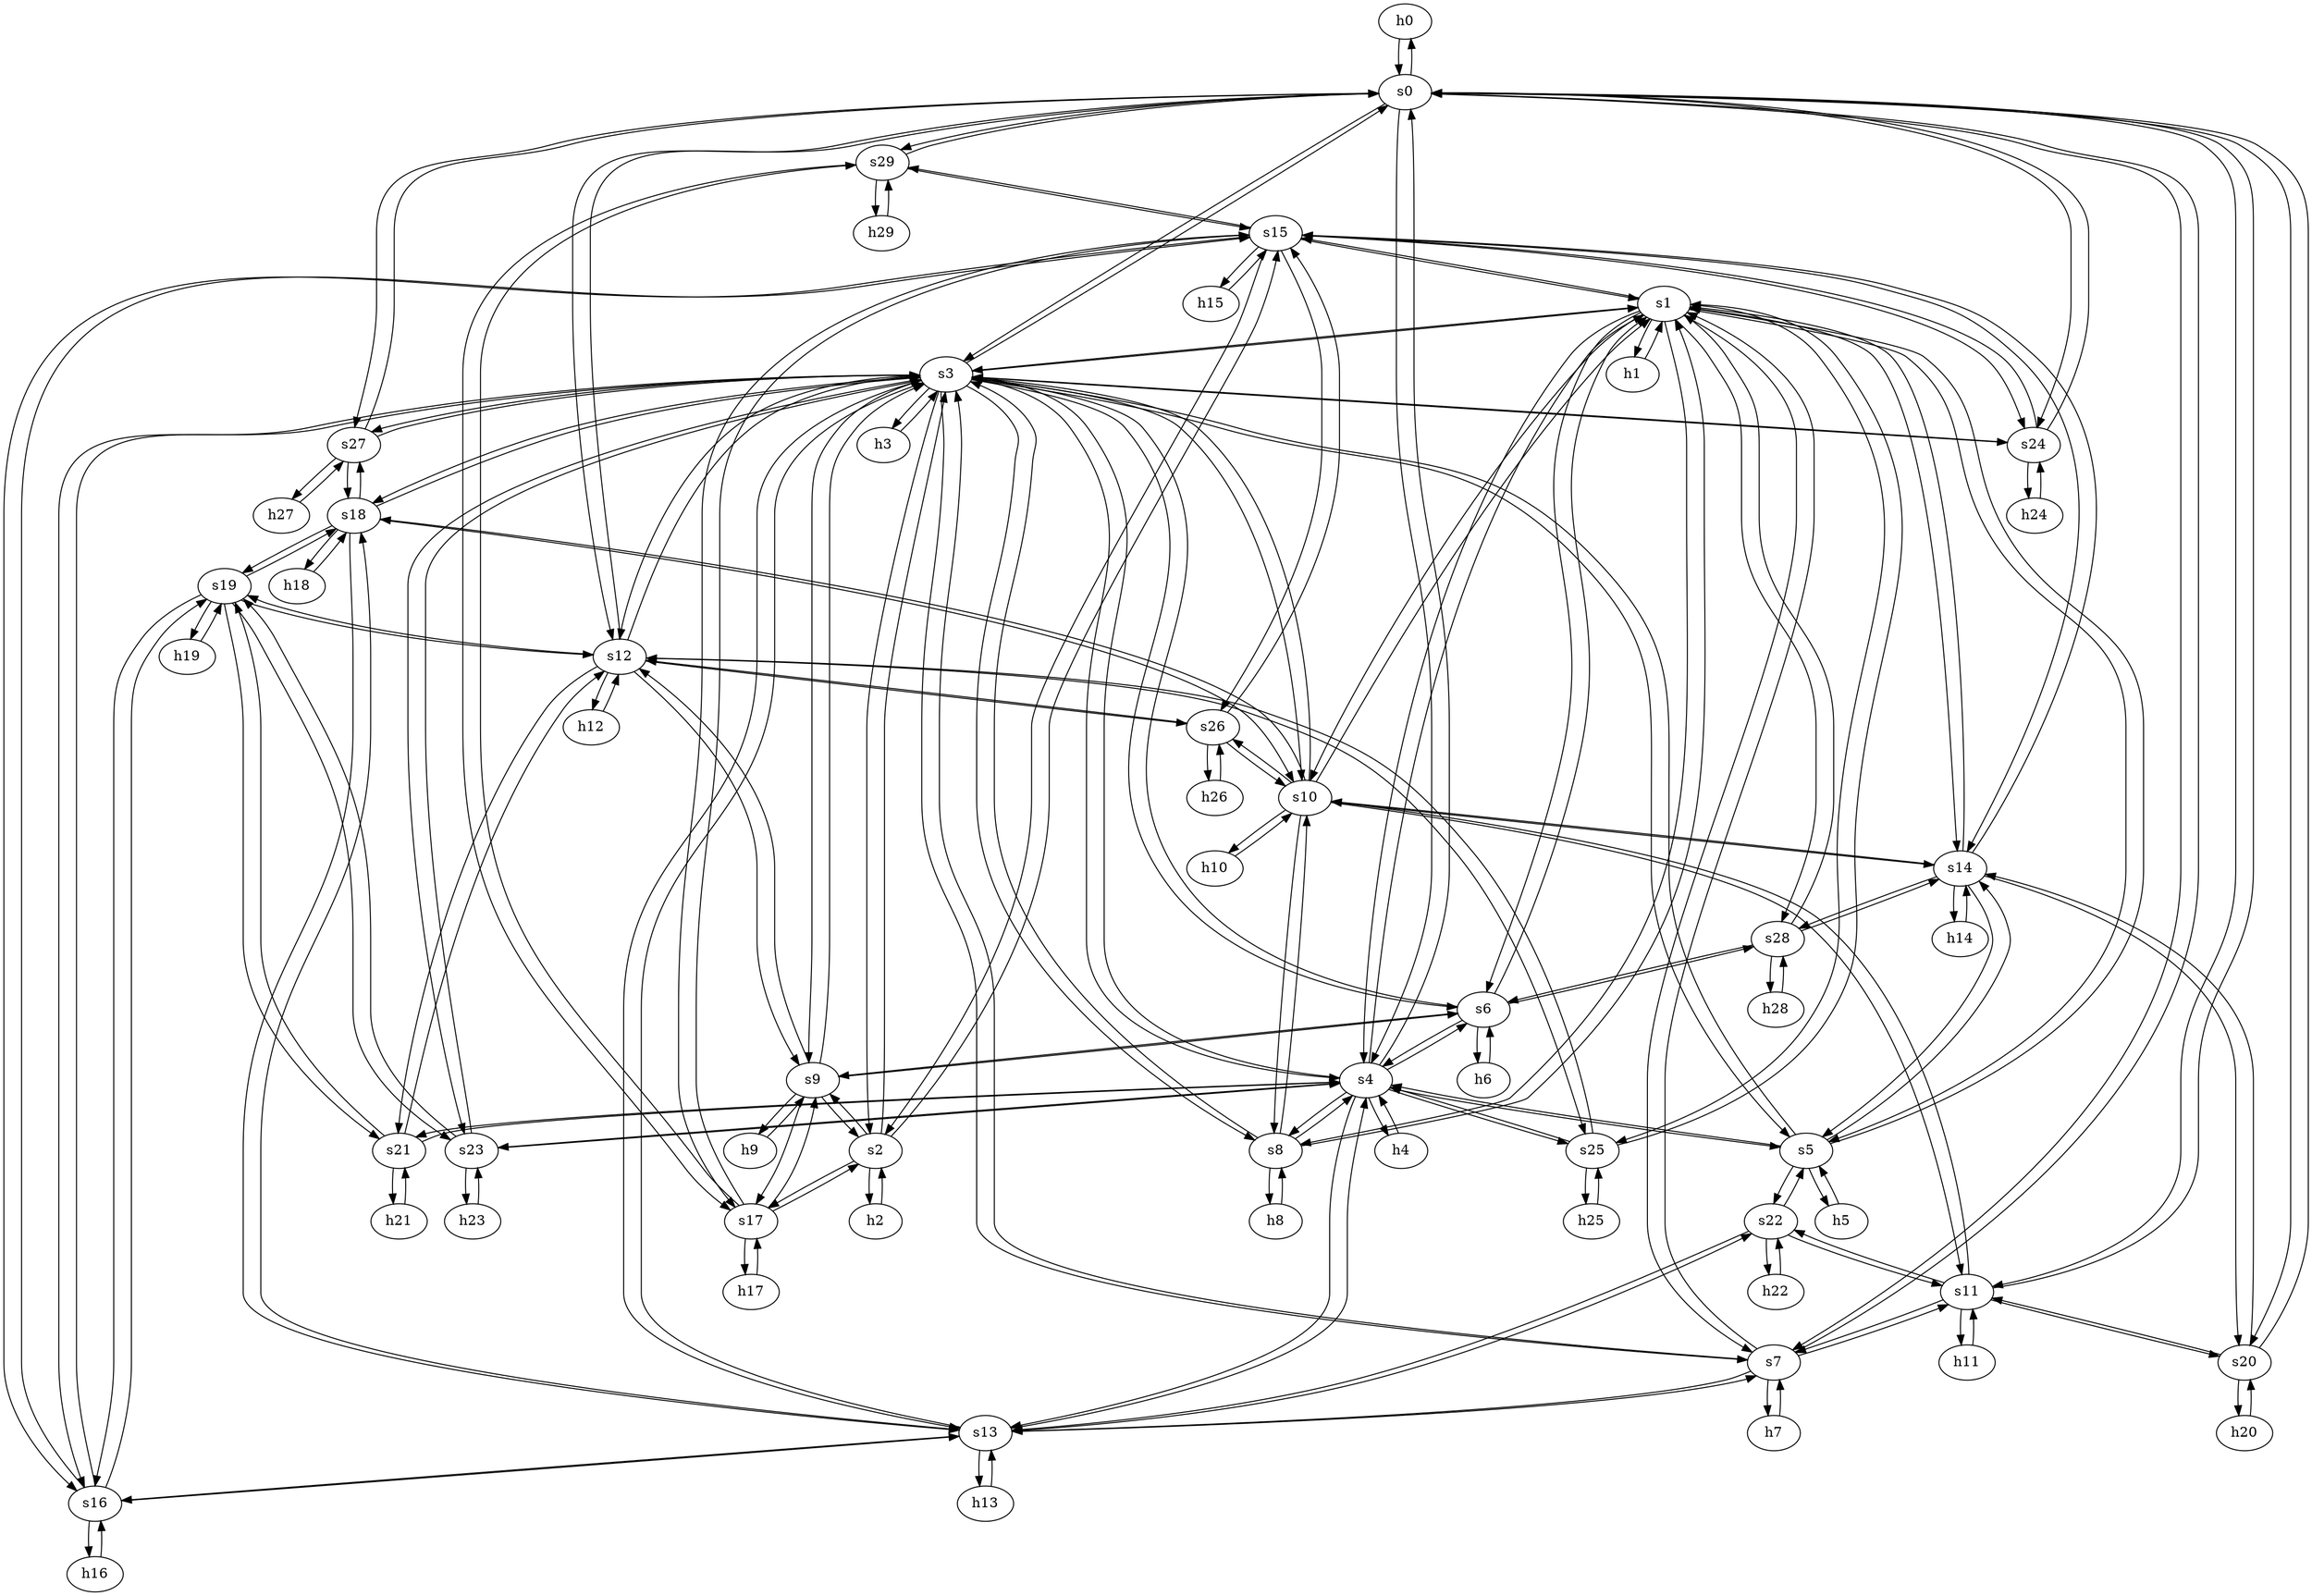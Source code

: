 strict digraph PA30per3{
	h0 [ip="0.0.0.30",
		mac="00:00:00:00:0:30",
		type=host];
	s0 [id=0, 
		type=switch];
	h1 [ip="0.0.0.31",
		mac="00:00:00:00:0:31",
		type=host];
	s1 [id=1, 
		type=switch];
	h2 [ip="0.0.0.32",
		mac="00:00:00:00:0:32",
		type=host];
	s2 [id=2, 
		type=switch];
	h3 [ip="0.0.0.33",
		mac="00:00:00:00:0:33",
		type=host];
	s3 [id=3, 
		type=switch];
	h4 [ip="0.0.0.34",
		mac="00:00:00:00:0:34",
		type=host];
	s4 [id=4, 
		type=switch];
	h5 [ip="0.0.0.35",
		mac="00:00:00:00:0:35",
		type=host];
	s5 [id=5, 
		type=switch];
	h6 [ip="0.0.0.36",
		mac="00:00:00:00:0:36",
		type=host];
	s6 [id=6, 
		type=switch];
	h7 [ip="0.0.0.37",
		mac="00:00:00:00:0:37",
		type=host];
	s7 [id=7, 
		type=switch];
	h8 [ip="0.0.0.38",
		mac="00:00:00:00:0:38",
		type=host];
	s8 [id=8, 
		type=switch];
	h9 [ip="0.0.0.39",
		mac="00:00:00:00:0:39",
		type=host];
	s9 [id=9, 
		type=switch];
	h10 [ip="0.0.0.40",
		mac="00:00:00:00:0:40",
		type=host];
	s10 [id=10, 
		type=switch];
	h11 [ip="0.0.0.41",
		mac="00:00:00:00:0:41",
		type=host];
	s11 [id=11, 
		type=switch];
	h12 [ip="0.0.0.42",
		mac="00:00:00:00:0:42",
		type=host];
	s12 [id=12, 
		type=switch];
	h13 [ip="0.0.0.43",
		mac="00:00:00:00:0:43",
		type=host];
	s13 [id=13, 
		type=switch];
	h14 [ip="0.0.0.44",
		mac="00:00:00:00:0:44",
		type=host];
	s14 [id=14, 
		type=switch];
	h15 [ip="0.0.0.45",
		mac="00:00:00:00:0:45",
		type=host];
	s15 [id=15, 
		type=switch];
	h16 [ip="0.0.0.46",
		mac="00:00:00:00:0:46",
		type=host];
	s16 [id=16, 
		type=switch];
	h17 [ip="0.0.0.47",
		mac="00:00:00:00:0:47",
		type=host];
	s17 [id=17, 
		type=switch];
	h18 [ip="0.0.0.48",
		mac="00:00:00:00:0:48",
		type=host];
	s18 [id=18, 
		type=switch];
	h19 [ip="0.0.0.49",
		mac="00:00:00:00:0:49",
		type=host];
	s19 [id=19, 
		type=switch];
	h20 [ip="0.0.0.50",
		mac="00:00:00:00:0:50",
		type=host];
	s20 [id=20, 
		type=switch];
	h21 [ip="0.0.0.51",
		mac="00:00:00:00:0:51",
		type=host];
	s21 [id=21, 
		type=switch];
	h22 [ip="0.0.0.52",
		mac="00:00:00:00:0:52",
		type=host];
	s22 [id=22, 
		type=switch];
	h23 [ip="0.0.0.53",
		mac="00:00:00:00:0:53",
		type=host];
	s23 [id=23, 
		type=switch];
	h24 [ip="0.0.0.54",
		mac="00:00:00:00:0:54",
		type=host];
	s24 [id=24, 
		type=switch];
	h25 [ip="0.0.0.55",
		mac="00:00:00:00:0:55",
		type=host];
	s25 [id=25, 
		type=switch];
	h26 [ip="0.0.0.56",
		mac="00:00:00:00:0:56",
		type=host];
	s26 [id=26, 
		type=switch];
	h27 [ip="0.0.0.57",
		mac="00:00:00:00:0:57",
		type=host];
	s27 [id=27, 
		type=switch];
	h28 [ip="0.0.0.58",
		mac="00:00:00:00:0:58",
		type=host];
	s28 [id=28, 
		type=switch];
	h29 [ip="0.0.0.59",
		mac="00:00:00:00:0:59",
		type=host];
	s29 [id=29, 
		type=switch];
	h0 -> s0  [capacity="100Gbps", 
				cost=1, 
				dst_port=1,
				src_port=1];
	s0 -> h0  [capacity="100Gbps", 
				cost=1, 
				dst_port=1,
				src_port=1];
	h1 -> s1  [capacity="100Gbps", 
				cost=1, 
				dst_port=1,
				src_port=1];
	s1 -> h1  [capacity="100Gbps", 
				cost=1, 
				dst_port=1,
				src_port=1];
	h2 -> s2  [capacity="100Gbps", 
				cost=1, 
				dst_port=1,
				src_port=1];
	s2 -> h2  [capacity="100Gbps", 
				cost=1, 
				dst_port=1,
				src_port=1];
	h3 -> s3  [capacity="100Gbps", 
				cost=1, 
				dst_port=1,
				src_port=1];
	s3 -> h3  [capacity="100Gbps", 
				cost=1, 
				dst_port=1,
				src_port=1];
	h4 -> s4  [capacity="100Gbps", 
				cost=1, 
				dst_port=1,
				src_port=1];
	s4 -> h4  [capacity="100Gbps", 
				cost=1, 
				dst_port=1,
				src_port=1];
	h5 -> s5  [capacity="100Gbps", 
				cost=1, 
				dst_port=1,
				src_port=1];
	s5 -> h5  [capacity="100Gbps", 
				cost=1, 
				dst_port=1,
				src_port=1];
	h6 -> s6  [capacity="100Gbps", 
				cost=1, 
				dst_port=1,
				src_port=1];
	s6 -> h6  [capacity="100Gbps", 
				cost=1, 
				dst_port=1,
				src_port=1];
	h7 -> s7  [capacity="100Gbps", 
				cost=1, 
				dst_port=1,
				src_port=1];
	s7 -> h7  [capacity="100Gbps", 
				cost=1, 
				dst_port=1,
				src_port=1];
	h8 -> s8  [capacity="100Gbps", 
				cost=1, 
				dst_port=1,
				src_port=1];
	s8 -> h8  [capacity="100Gbps", 
				cost=1, 
				dst_port=1,
				src_port=1];
	h9 -> s9  [capacity="100Gbps", 
				cost=1, 
				dst_port=1,
				src_port=1];
	s9 -> h9  [capacity="100Gbps", 
				cost=1, 
				dst_port=1,
				src_port=1];
	h10 -> s10  [capacity="100Gbps", 
				cost=1, 
				dst_port=1,
				src_port=1];
	s10 -> h10  [capacity="100Gbps", 
				cost=1, 
				dst_port=1,
				src_port=1];
	h11 -> s11  [capacity="100Gbps", 
				cost=1, 
				dst_port=1,
				src_port=1];
	s11 -> h11  [capacity="100Gbps", 
				cost=1, 
				dst_port=1,
				src_port=1];
	h12 -> s12  [capacity="100Gbps", 
				cost=1, 
				dst_port=1,
				src_port=1];
	s12 -> h12  [capacity="100Gbps", 
				cost=1, 
				dst_port=1,
				src_port=1];
	h13 -> s13  [capacity="100Gbps", 
				cost=1, 
				dst_port=1,
				src_port=1];
	s13 -> h13  [capacity="100Gbps", 
				cost=1, 
				dst_port=1,
				src_port=1];
	h14 -> s14  [capacity="100Gbps", 
				cost=1, 
				dst_port=1,
				src_port=1];
	s14 -> h14  [capacity="100Gbps", 
				cost=1, 
				dst_port=1,
				src_port=1];
	h15 -> s15  [capacity="100Gbps", 
				cost=1, 
				dst_port=1,
				src_port=1];
	s15 -> h15  [capacity="100Gbps", 
				cost=1, 
				dst_port=1,
				src_port=1];
	h16 -> s16  [capacity="100Gbps", 
				cost=1, 
				dst_port=1,
				src_port=1];
	s16 -> h16  [capacity="100Gbps", 
				cost=1, 
				dst_port=1,
				src_port=1];
	h17 -> s17  [capacity="100Gbps", 
				cost=1, 
				dst_port=1,
				src_port=1];
	s17 -> h17  [capacity="100Gbps", 
				cost=1, 
				dst_port=1,
				src_port=1];
	h18 -> s18  [capacity="100Gbps", 
				cost=1, 
				dst_port=1,
				src_port=1];
	s18 -> h18  [capacity="100Gbps", 
				cost=1, 
				dst_port=1,
				src_port=1];
	h19 -> s19  [capacity="100Gbps", 
				cost=1, 
				dst_port=1,
				src_port=1];
	s19 -> h19  [capacity="100Gbps", 
				cost=1, 
				dst_port=1,
				src_port=1];
	h20 -> s20  [capacity="100Gbps", 
				cost=1, 
				dst_port=1,
				src_port=1];
	s20 -> h20  [capacity="100Gbps", 
				cost=1, 
				dst_port=1,
				src_port=1];
	h21 -> s21  [capacity="100Gbps", 
				cost=1, 
				dst_port=1,
				src_port=1];
	s21 -> h21  [capacity="100Gbps", 
				cost=1, 
				dst_port=1,
				src_port=1];
	h22 -> s22  [capacity="100Gbps", 
				cost=1, 
				dst_port=1,
				src_port=1];
	s22 -> h22  [capacity="100Gbps", 
				cost=1, 
				dst_port=1,
				src_port=1];
	h23 -> s23  [capacity="100Gbps", 
				cost=1, 
				dst_port=1,
				src_port=1];
	s23 -> h23  [capacity="100Gbps", 
				cost=1, 
				dst_port=1,
				src_port=1];
	h24 -> s24  [capacity="100Gbps", 
				cost=1, 
				dst_port=1,
				src_port=1];
	s24 -> h24  [capacity="100Gbps", 
				cost=1, 
				dst_port=1,
				src_port=1];
	h25 -> s25  [capacity="100Gbps", 
				cost=1, 
				dst_port=1,
				src_port=1];
	s25 -> h25  [capacity="100Gbps", 
				cost=1, 
				dst_port=1,
				src_port=1];
	h26 -> s26  [capacity="100Gbps", 
				cost=1, 
				dst_port=1,
				src_port=1];
	s26 -> h26  [capacity="100Gbps", 
				cost=1, 
				dst_port=1,
				src_port=1];
	h27 -> s27  [capacity="100Gbps", 
				cost=1, 
				dst_port=1,
				src_port=1];
	s27 -> h27  [capacity="100Gbps", 
				cost=1, 
				dst_port=1,
				src_port=1];
	h28 -> s28  [capacity="100Gbps", 
				cost=1, 
				dst_port=1,
				src_port=1];
	s28 -> h28  [capacity="100Gbps", 
				cost=1, 
				dst_port=1,
				src_port=1];
	h29 -> s29  [capacity="100Gbps", 
				cost=1, 
				dst_port=1,
				src_port=1];
	s29 -> h29  [capacity="100Gbps", 
				cost=1, 
				dst_port=1,
				src_port=1];
	s0 -> s3  [capacity="1Gbps", 
				cost=1, 
				dst_port=1,
				src_port=1];
	s0 -> s4  [capacity="1Gbps", 
				cost=1, 
				dst_port=1,
				src_port=1];
	s0 -> s7  [capacity="1Gbps", 
				cost=1, 
				dst_port=1,
				src_port=1];
	s0 -> s11  [capacity="1Gbps", 
				cost=1, 
				dst_port=1,
				src_port=1];
	s0 -> s12  [capacity="1Gbps", 
				cost=1, 
				dst_port=1,
				src_port=1];
	s0 -> s20  [capacity="1Gbps", 
				cost=1, 
				dst_port=1,
				src_port=1];
	s0 -> s24  [capacity="1Gbps", 
				cost=1, 
				dst_port=1,
				src_port=1];
	s0 -> s27  [capacity="1Gbps", 
				cost=1, 
				dst_port=1,
				src_port=1];
	s0 -> s29  [capacity="1Gbps", 
				cost=1, 
				dst_port=1,
				src_port=1];
	s1 -> s3  [capacity="1Gbps", 
				cost=1, 
				dst_port=1,
				src_port=1];
	s1 -> s4  [capacity="1Gbps", 
				cost=1, 
				dst_port=1,
				src_port=1];
	s1 -> s5  [capacity="1Gbps", 
				cost=1, 
				dst_port=1,
				src_port=1];
	s1 -> s6  [capacity="1Gbps", 
				cost=1, 
				dst_port=1,
				src_port=1];
	s1 -> s7  [capacity="1Gbps", 
				cost=1, 
				dst_port=1,
				src_port=1];
	s1 -> s8  [capacity="1Gbps", 
				cost=1, 
				dst_port=1,
				src_port=1];
	s1 -> s10  [capacity="1Gbps", 
				cost=1, 
				dst_port=1,
				src_port=1];
	s1 -> s14  [capacity="1Gbps", 
				cost=1, 
				dst_port=1,
				src_port=1];
	s1 -> s15  [capacity="1Gbps", 
				cost=1, 
				dst_port=1,
				src_port=1];
	s1 -> s25  [capacity="1Gbps", 
				cost=1, 
				dst_port=1,
				src_port=1];
	s1 -> s28  [capacity="1Gbps", 
				cost=1, 
				dst_port=1,
				src_port=1];
	s2 -> s3  [capacity="1Gbps", 
				cost=1, 
				dst_port=1,
				src_port=1];
	s2 -> s9  [capacity="1Gbps", 
				cost=1, 
				dst_port=1,
				src_port=1];
	s2 -> s15  [capacity="1Gbps", 
				cost=1, 
				dst_port=1,
				src_port=1];
	s2 -> s17  [capacity="1Gbps", 
				cost=1, 
				dst_port=1,
				src_port=1];
	s3 -> s0  [capacity="1Gbps", 
				cost=1, 
				dst_port=1,
				src_port=1];
	s3 -> s1  [capacity="1Gbps", 
				cost=1, 
				dst_port=1,
				src_port=1];
	s3 -> s2  [capacity="1Gbps", 
				cost=1, 
				dst_port=1,
				src_port=1];
	s3 -> s4  [capacity="1Gbps", 
				cost=1, 
				dst_port=1,
				src_port=1];
	s3 -> s5  [capacity="1Gbps", 
				cost=1, 
				dst_port=1,
				src_port=1];
	s3 -> s6  [capacity="1Gbps", 
				cost=1, 
				dst_port=1,
				src_port=1];
	s3 -> s7  [capacity="1Gbps", 
				cost=1, 
				dst_port=1,
				src_port=1];
	s3 -> s8  [capacity="1Gbps", 
				cost=1, 
				dst_port=1,
				src_port=1];
	s3 -> s9  [capacity="1Gbps", 
				cost=1, 
				dst_port=1,
				src_port=1];
	s3 -> s10  [capacity="1Gbps", 
				cost=1, 
				dst_port=1,
				src_port=1];
	s3 -> s12  [capacity="1Gbps", 
				cost=1, 
				dst_port=1,
				src_port=1];
	s3 -> s13  [capacity="1Gbps", 
				cost=1, 
				dst_port=1,
				src_port=1];
	s3 -> s16  [capacity="1Gbps", 
				cost=1, 
				dst_port=1,
				src_port=1];
	s3 -> s18  [capacity="1Gbps", 
				cost=1, 
				dst_port=1,
				src_port=1];
	s3 -> s23  [capacity="1Gbps", 
				cost=1, 
				dst_port=1,
				src_port=1];
	s3 -> s24  [capacity="1Gbps", 
				cost=1, 
				dst_port=1,
				src_port=1];
	s3 -> s27  [capacity="1Gbps", 
				cost=1, 
				dst_port=1,
				src_port=1];
	s4 -> s0  [capacity="1Gbps", 
				cost=1, 
				dst_port=1,
				src_port=1];
	s4 -> s1  [capacity="1Gbps", 
				cost=1, 
				dst_port=1,
				src_port=1];
	s4 -> s3  [capacity="1Gbps", 
				cost=1, 
				dst_port=1,
				src_port=1];
	s4 -> s5  [capacity="1Gbps", 
				cost=1, 
				dst_port=1,
				src_port=1];
	s4 -> s6  [capacity="1Gbps", 
				cost=1, 
				dst_port=1,
				src_port=1];
	s4 -> s8  [capacity="1Gbps", 
				cost=1, 
				dst_port=1,
				src_port=1];
	s4 -> s13  [capacity="1Gbps", 
				cost=1, 
				dst_port=1,
				src_port=1];
	s4 -> s21  [capacity="1Gbps", 
				cost=1, 
				dst_port=1,
				src_port=1];
	s4 -> s23  [capacity="1Gbps", 
				cost=1, 
				dst_port=1,
				src_port=1];
	s4 -> s25  [capacity="1Gbps", 
				cost=1, 
				dst_port=1,
				src_port=1];
	s5 -> s1  [capacity="1Gbps", 
				cost=1, 
				dst_port=1,
				src_port=1];
	s5 -> s3  [capacity="1Gbps", 
				cost=1, 
				dst_port=1,
				src_port=1];
	s5 -> s4  [capacity="1Gbps", 
				cost=1, 
				dst_port=1,
				src_port=1];
	s5 -> s14  [capacity="1Gbps", 
				cost=1, 
				dst_port=1,
				src_port=1];
	s5 -> s22  [capacity="1Gbps", 
				cost=1, 
				dst_port=1,
				src_port=1];
	s6 -> s1  [capacity="1Gbps", 
				cost=1, 
				dst_port=1,
				src_port=1];
	s6 -> s3  [capacity="1Gbps", 
				cost=1, 
				dst_port=1,
				src_port=1];
	s6 -> s4  [capacity="1Gbps", 
				cost=1, 
				dst_port=1,
				src_port=1];
	s6 -> s9  [capacity="1Gbps", 
				cost=1, 
				dst_port=1,
				src_port=1];
	s6 -> s28  [capacity="1Gbps", 
				cost=1, 
				dst_port=1,
				src_port=1];
	s7 -> s0  [capacity="1Gbps", 
				cost=1, 
				dst_port=1,
				src_port=1];
	s7 -> s1  [capacity="1Gbps", 
				cost=1, 
				dst_port=1,
				src_port=1];
	s7 -> s3  [capacity="1Gbps", 
				cost=1, 
				dst_port=1,
				src_port=1];
	s7 -> s11  [capacity="1Gbps", 
				cost=1, 
				dst_port=1,
				src_port=1];
	s7 -> s13  [capacity="1Gbps", 
				cost=1, 
				dst_port=1,
				src_port=1];
	s8 -> s1  [capacity="1Gbps", 
				cost=1, 
				dst_port=1,
				src_port=1];
	s8 -> s3  [capacity="1Gbps", 
				cost=1, 
				dst_port=1,
				src_port=1];
	s8 -> s4  [capacity="1Gbps", 
				cost=1, 
				dst_port=1,
				src_port=1];
	s8 -> s10  [capacity="1Gbps", 
				cost=1, 
				dst_port=1,
				src_port=1];
	s9 -> s2  [capacity="1Gbps", 
				cost=1, 
				dst_port=1,
				src_port=1];
	s9 -> s3  [capacity="1Gbps", 
				cost=1, 
				dst_port=1,
				src_port=1];
	s9 -> s6  [capacity="1Gbps", 
				cost=1, 
				dst_port=1,
				src_port=1];
	s9 -> s12  [capacity="1Gbps", 
				cost=1, 
				dst_port=1,
				src_port=1];
	s9 -> s17  [capacity="1Gbps", 
				cost=1, 
				dst_port=1,
				src_port=1];
	s10 -> s1  [capacity="1Gbps", 
				cost=1, 
				dst_port=1,
				src_port=1];
	s10 -> s3  [capacity="1Gbps", 
				cost=1, 
				dst_port=1,
				src_port=1];
	s10 -> s8  [capacity="1Gbps", 
				cost=1, 
				dst_port=1,
				src_port=1];
	s10 -> s11  [capacity="1Gbps", 
				cost=1, 
				dst_port=1,
				src_port=1];
	s10 -> s14  [capacity="1Gbps", 
				cost=1, 
				dst_port=1,
				src_port=1];
	s10 -> s18  [capacity="1Gbps", 
				cost=1, 
				dst_port=1,
				src_port=1];
	s10 -> s26  [capacity="1Gbps", 
				cost=1, 
				dst_port=1,
				src_port=1];
	s11 -> s0  [capacity="1Gbps", 
				cost=1, 
				dst_port=1,
				src_port=1];
	s11 -> s7  [capacity="1Gbps", 
				cost=1, 
				dst_port=1,
				src_port=1];
	s11 -> s10  [capacity="1Gbps", 
				cost=1, 
				dst_port=1,
				src_port=1];
	s11 -> s20  [capacity="1Gbps", 
				cost=1, 
				dst_port=1,
				src_port=1];
	s11 -> s22  [capacity="1Gbps", 
				cost=1, 
				dst_port=1,
				src_port=1];
	s12 -> s0  [capacity="1Gbps", 
				cost=1, 
				dst_port=1,
				src_port=1];
	s12 -> s3  [capacity="1Gbps", 
				cost=1, 
				dst_port=1,
				src_port=1];
	s12 -> s9  [capacity="1Gbps", 
				cost=1, 
				dst_port=1,
				src_port=1];
	s12 -> s19  [capacity="1Gbps", 
				cost=1, 
				dst_port=1,
				src_port=1];
	s12 -> s21  [capacity="1Gbps", 
				cost=1, 
				dst_port=1,
				src_port=1];
	s12 -> s25  [capacity="1Gbps", 
				cost=1, 
				dst_port=1,
				src_port=1];
	s12 -> s26  [capacity="1Gbps", 
				cost=1, 
				dst_port=1,
				src_port=1];
	s13 -> s3  [capacity="1Gbps", 
				cost=1, 
				dst_port=1,
				src_port=1];
	s13 -> s4  [capacity="1Gbps", 
				cost=1, 
				dst_port=1,
				src_port=1];
	s13 -> s7  [capacity="1Gbps", 
				cost=1, 
				dst_port=1,
				src_port=1];
	s13 -> s16  [capacity="1Gbps", 
				cost=1, 
				dst_port=1,
				src_port=1];
	s13 -> s18  [capacity="1Gbps", 
				cost=1, 
				dst_port=1,
				src_port=1];
	s13 -> s22  [capacity="1Gbps", 
				cost=1, 
				dst_port=1,
				src_port=1];
	s14 -> s1  [capacity="1Gbps", 
				cost=1, 
				dst_port=1,
				src_port=1];
	s14 -> s5  [capacity="1Gbps", 
				cost=1, 
				dst_port=1,
				src_port=1];
	s14 -> s10  [capacity="1Gbps", 
				cost=1, 
				dst_port=1,
				src_port=1];
	s14 -> s15  [capacity="1Gbps", 
				cost=1, 
				dst_port=1,
				src_port=1];
	s14 -> s20  [capacity="1Gbps", 
				cost=1, 
				dst_port=1,
				src_port=1];
	s14 -> s28  [capacity="1Gbps", 
				cost=1, 
				dst_port=1,
				src_port=1];
	s15 -> s1  [capacity="1Gbps", 
				cost=1, 
				dst_port=1,
				src_port=1];
	s15 -> s2  [capacity="1Gbps", 
				cost=1, 
				dst_port=1,
				src_port=1];
	s15 -> s14  [capacity="1Gbps", 
				cost=1, 
				dst_port=1,
				src_port=1];
	s15 -> s16  [capacity="1Gbps", 
				cost=1, 
				dst_port=1,
				src_port=1];
	s15 -> s17  [capacity="1Gbps", 
				cost=1, 
				dst_port=1,
				src_port=1];
	s15 -> s24  [capacity="1Gbps", 
				cost=1, 
				dst_port=1,
				src_port=1];
	s15 -> s26  [capacity="1Gbps", 
				cost=1, 
				dst_port=1,
				src_port=1];
	s15 -> s29  [capacity="1Gbps", 
				cost=1, 
				dst_port=1,
				src_port=1];
	s16 -> s3  [capacity="1Gbps", 
				cost=1, 
				dst_port=1,
				src_port=1];
	s16 -> s13  [capacity="1Gbps", 
				cost=1, 
				dst_port=1,
				src_port=1];
	s16 -> s15  [capacity="1Gbps", 
				cost=1, 
				dst_port=1,
				src_port=1];
	s16 -> s19  [capacity="1Gbps", 
				cost=1, 
				dst_port=1,
				src_port=1];
	s17 -> s2  [capacity="1Gbps", 
				cost=1, 
				dst_port=1,
				src_port=1];
	s17 -> s9  [capacity="1Gbps", 
				cost=1, 
				dst_port=1,
				src_port=1];
	s17 -> s15  [capacity="1Gbps", 
				cost=1, 
				dst_port=1,
				src_port=1];
	s17 -> s29  [capacity="1Gbps", 
				cost=1, 
				dst_port=1,
				src_port=1];
	s18 -> s3  [capacity="1Gbps", 
				cost=1, 
				dst_port=1,
				src_port=1];
	s18 -> s10  [capacity="1Gbps", 
				cost=1, 
				dst_port=1,
				src_port=1];
	s18 -> s13  [capacity="1Gbps", 
				cost=1, 
				dst_port=1,
				src_port=1];
	s18 -> s19  [capacity="1Gbps", 
				cost=1, 
				dst_port=1,
				src_port=1];
	s18 -> s27  [capacity="1Gbps", 
				cost=1, 
				dst_port=1,
				src_port=1];
	s19 -> s12  [capacity="1Gbps", 
				cost=1, 
				dst_port=1,
				src_port=1];
	s19 -> s16  [capacity="1Gbps", 
				cost=1, 
				dst_port=1,
				src_port=1];
	s19 -> s18  [capacity="1Gbps", 
				cost=1, 
				dst_port=1,
				src_port=1];
	s19 -> s21  [capacity="1Gbps", 
				cost=1, 
				dst_port=1,
				src_port=1];
	s19 -> s23  [capacity="1Gbps", 
				cost=1, 
				dst_port=1,
				src_port=1];
	s20 -> s0  [capacity="1Gbps", 
				cost=1, 
				dst_port=1,
				src_port=1];
	s20 -> s11  [capacity="1Gbps", 
				cost=1, 
				dst_port=1,
				src_port=1];
	s20 -> s14  [capacity="1Gbps", 
				cost=1, 
				dst_port=1,
				src_port=1];
	s21 -> s4  [capacity="1Gbps", 
				cost=1, 
				dst_port=1,
				src_port=1];
	s21 -> s12  [capacity="1Gbps", 
				cost=1, 
				dst_port=1,
				src_port=1];
	s21 -> s19  [capacity="1Gbps", 
				cost=1, 
				dst_port=1,
				src_port=1];
	s22 -> s5  [capacity="1Gbps", 
				cost=1, 
				dst_port=1,
				src_port=1];
	s22 -> s11  [capacity="1Gbps", 
				cost=1, 
				dst_port=1,
				src_port=1];
	s22 -> s13  [capacity="1Gbps", 
				cost=1, 
				dst_port=1,
				src_port=1];
	s23 -> s3  [capacity="1Gbps", 
				cost=1, 
				dst_port=1,
				src_port=1];
	s23 -> s4  [capacity="1Gbps", 
				cost=1, 
				dst_port=1,
				src_port=1];
	s23 -> s19  [capacity="1Gbps", 
				cost=1, 
				dst_port=1,
				src_port=1];
	s24 -> s0  [capacity="1Gbps", 
				cost=1, 
				dst_port=1,
				src_port=1];
	s24 -> s3  [capacity="1Gbps", 
				cost=1, 
				dst_port=1,
				src_port=1];
	s24 -> s15  [capacity="1Gbps", 
				cost=1, 
				dst_port=1,
				src_port=1];
	s25 -> s1  [capacity="1Gbps", 
				cost=1, 
				dst_port=1,
				src_port=1];
	s25 -> s4  [capacity="1Gbps", 
				cost=1, 
				dst_port=1,
				src_port=1];
	s25 -> s12  [capacity="1Gbps", 
				cost=1, 
				dst_port=1,
				src_port=1];
	s26 -> s10  [capacity="1Gbps", 
				cost=1, 
				dst_port=1,
				src_port=1];
	s26 -> s12  [capacity="1Gbps", 
				cost=1, 
				dst_port=1,
				src_port=1];
	s26 -> s15  [capacity="1Gbps", 
				cost=1, 
				dst_port=1,
				src_port=1];
	s27 -> s0  [capacity="1Gbps", 
				cost=1, 
				dst_port=1,
				src_port=1];
	s27 -> s3  [capacity="1Gbps", 
				cost=1, 
				dst_port=1,
				src_port=1];
	s27 -> s18  [capacity="1Gbps", 
				cost=1, 
				dst_port=1,
				src_port=1];
	s28 -> s1  [capacity="1Gbps", 
				cost=1, 
				dst_port=1,
				src_port=1];
	s28 -> s6  [capacity="1Gbps", 
				cost=1, 
				dst_port=1,
				src_port=1];
	s28 -> s14  [capacity="1Gbps", 
				cost=1, 
				dst_port=1,
				src_port=1];
	s29 -> s0  [capacity="1Gbps", 
				cost=1, 
				dst_port=1,
				src_port=1];
	s29 -> s15  [capacity="1Gbps", 
				cost=1, 
				dst_port=1,
				src_port=1];
	s29 -> s17  [capacity="1Gbps", 
				cost=1, 
				dst_port=1,
				src_port=1];
}